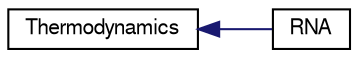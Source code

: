 digraph G
{
  edge [fontname="FreeSans",fontsize="10",labelfontname="FreeSans",labelfontsize="10"];
  node [fontname="FreeSans",fontsize="10",shape=record];
  rankdir=LR;
  Node1 [label="Thermodynamics",height=0.2,width=0.4,color="black", fillcolor="white", style="filled",URL="$class_thermodynamics.html",tooltip="Thermodynamics Class."];
  Node1 -> Node2 [dir=back,color="midnightblue",fontsize="10",style="solid",fontname="FreeSans"];
  Node2 [label="RNA",height=0.2,width=0.4,color="black", fillcolor="white", style="filled",URL="$class_r_n_a.html",tooltip="RNA Class."];
}
